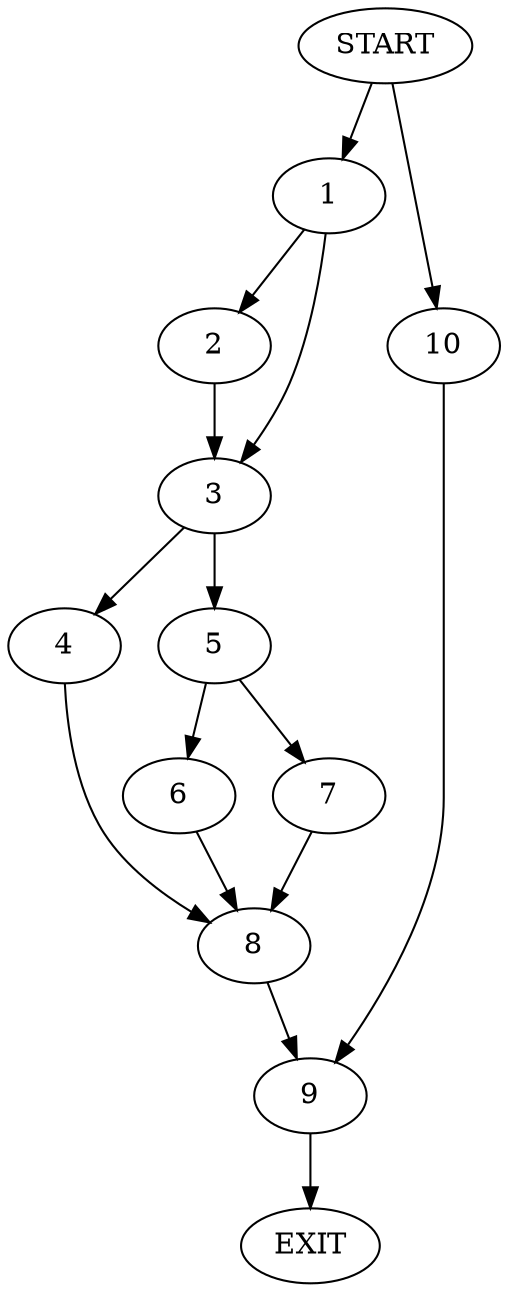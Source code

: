 digraph {
0 [label="START"]
11 [label="EXIT"]
0 -> 1
1 -> 2
1 -> 3
3 -> 4
3 -> 5
2 -> 3
5 -> 6
5 -> 7
4 -> 8
8 -> 9
7 -> 8
6 -> 8
9 -> 11
0 -> 10
10 -> 9
}
